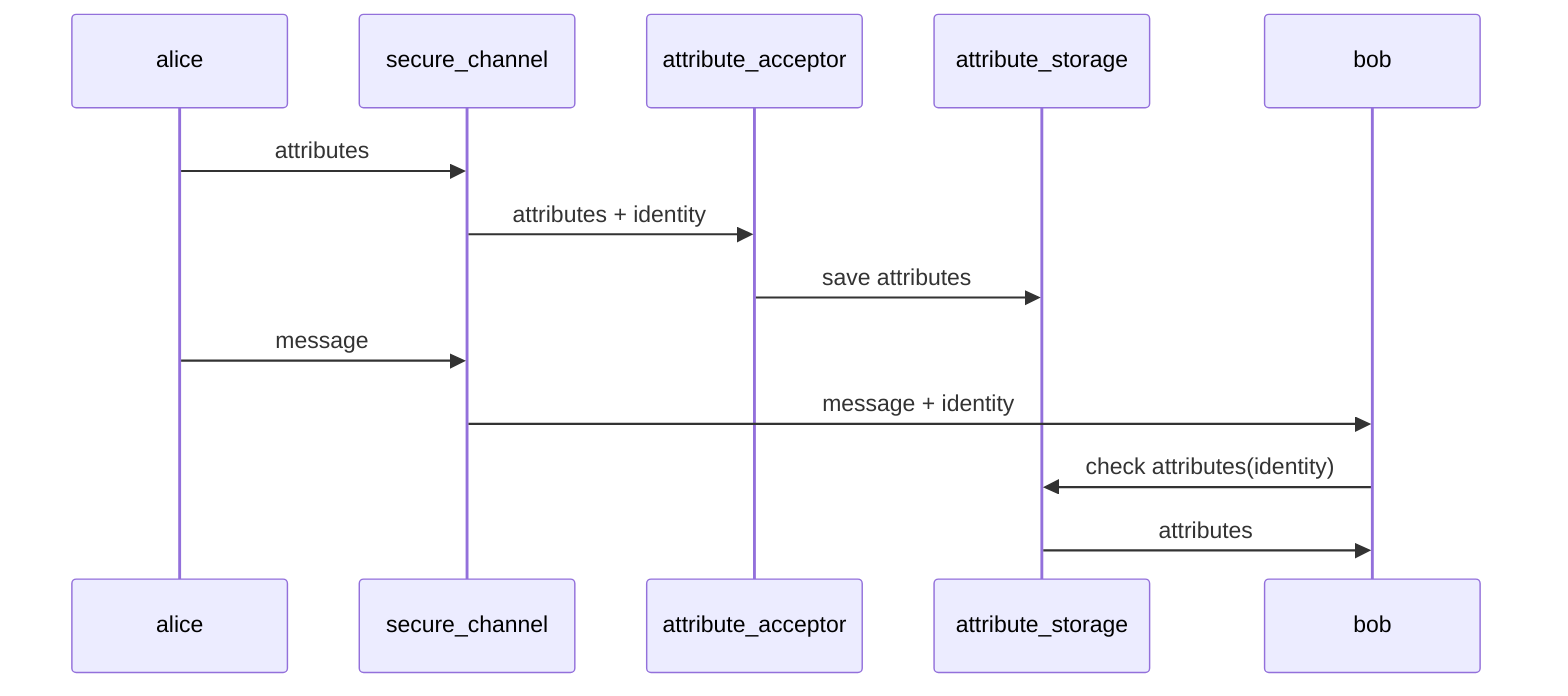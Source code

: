 sequenceDiagram
  participant alice
  participant secure_channel
  participant attribute_acceptor
  participant attribute_storage
  participant bob

  alice->>secure_channel: attributes
  secure_channel->>attribute_acceptor: attributes + identity

  attribute_acceptor->>attribute_storage: save attributes

  alice->>secure_channel: message
  secure_channel->>bob: message + identity
  bob->>attribute_storage: check attributes(identity)
  attribute_storage->>bob: attributes